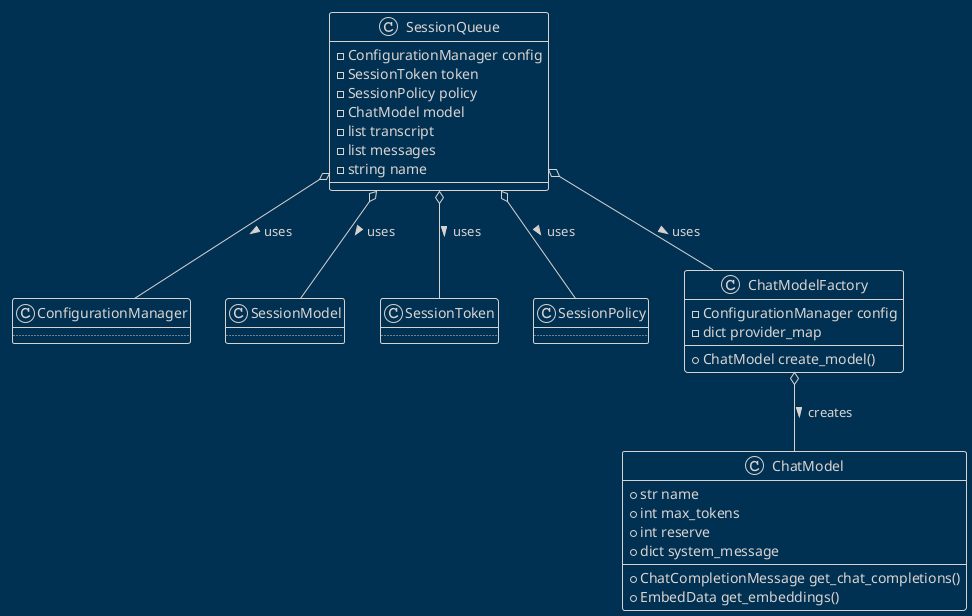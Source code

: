 @startuml
!theme blueprint

' Define classes

class SessionQueue {
  - ConfigurationManager config
  - SessionToken token
  - SessionPolicy policy
  - ChatModel model
  - list transcript
  - list messages
  - string name
}

class ConfigurationManager {
  ..
}

class SessionModel {
  ..
}

class SessionToken {
  ..
}

class SessionPolicy {
  ..
}

class ChatModelFactory {
  - ConfigurationManager config
  - dict provider_map
  + ChatModel create_model()
}

class ChatModel {
  + str name
  + int max_tokens
  + int reserve
  + dict system_message
  + ChatCompletionMessage get_chat_completions()
  + EmbedData get_embeddings()
}

' Define relationships

SessionQueue o-- ConfigurationManager : uses >
SessionQueue o-- SessionModel : uses >
SessionQueue o-- SessionToken : uses >
SessionQueue o-- SessionPolicy : uses >
SessionQueue o-- ChatModelFactory : uses >
ChatModelFactory o-- ChatModel : creates >
@enduml